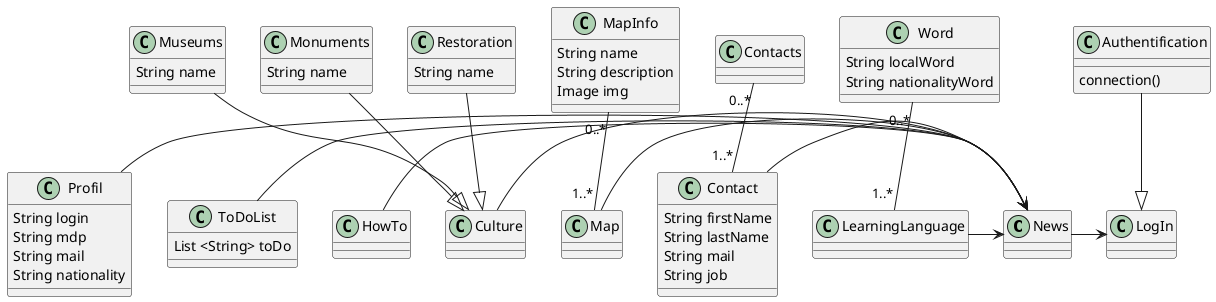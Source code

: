 @startuml



    class News{

    }



    class LogIn{

    }


    class Authentification{
        connection()
    }

    class Profil{
        String login
        String mdp
        String mail
        String nationality

    }





    class HowTo{

    }

    class ToDoList{
        List <String> toDo

    }


    class Culture{


    }

    class Museums{
        String name


    }

    class Monuments{
        String name

    }

    class Restoration{
        String name

    }


    class Map{


    }

    class MapInfo{
        String name
        String description
        Image img


    }


    class Contacts{


    }

    class Contact{
        String firstName
        String lastName
        String mail
        String job




    }


    class LearningLanguage{


    }

    class Word{
        String localWord
        String nationalityWord

    }

    News -> LogIn
    Profil ->News
    ToDoList -> News
    HowTo -> News
    Culture -> News
    Map -> News
    Contact -> News
    LearningLanguage -> News

    Museums --|> Culture
    Monuments --|> Culture
    Restoration --|> Culture


    Contacts "0..*" -- "1..*" Contact

    Word "0..*" -- "1..*" LearningLanguage


    MapInfo "0..*" -- "1..*" Map

    Authentification --|> LogIn



@enduml